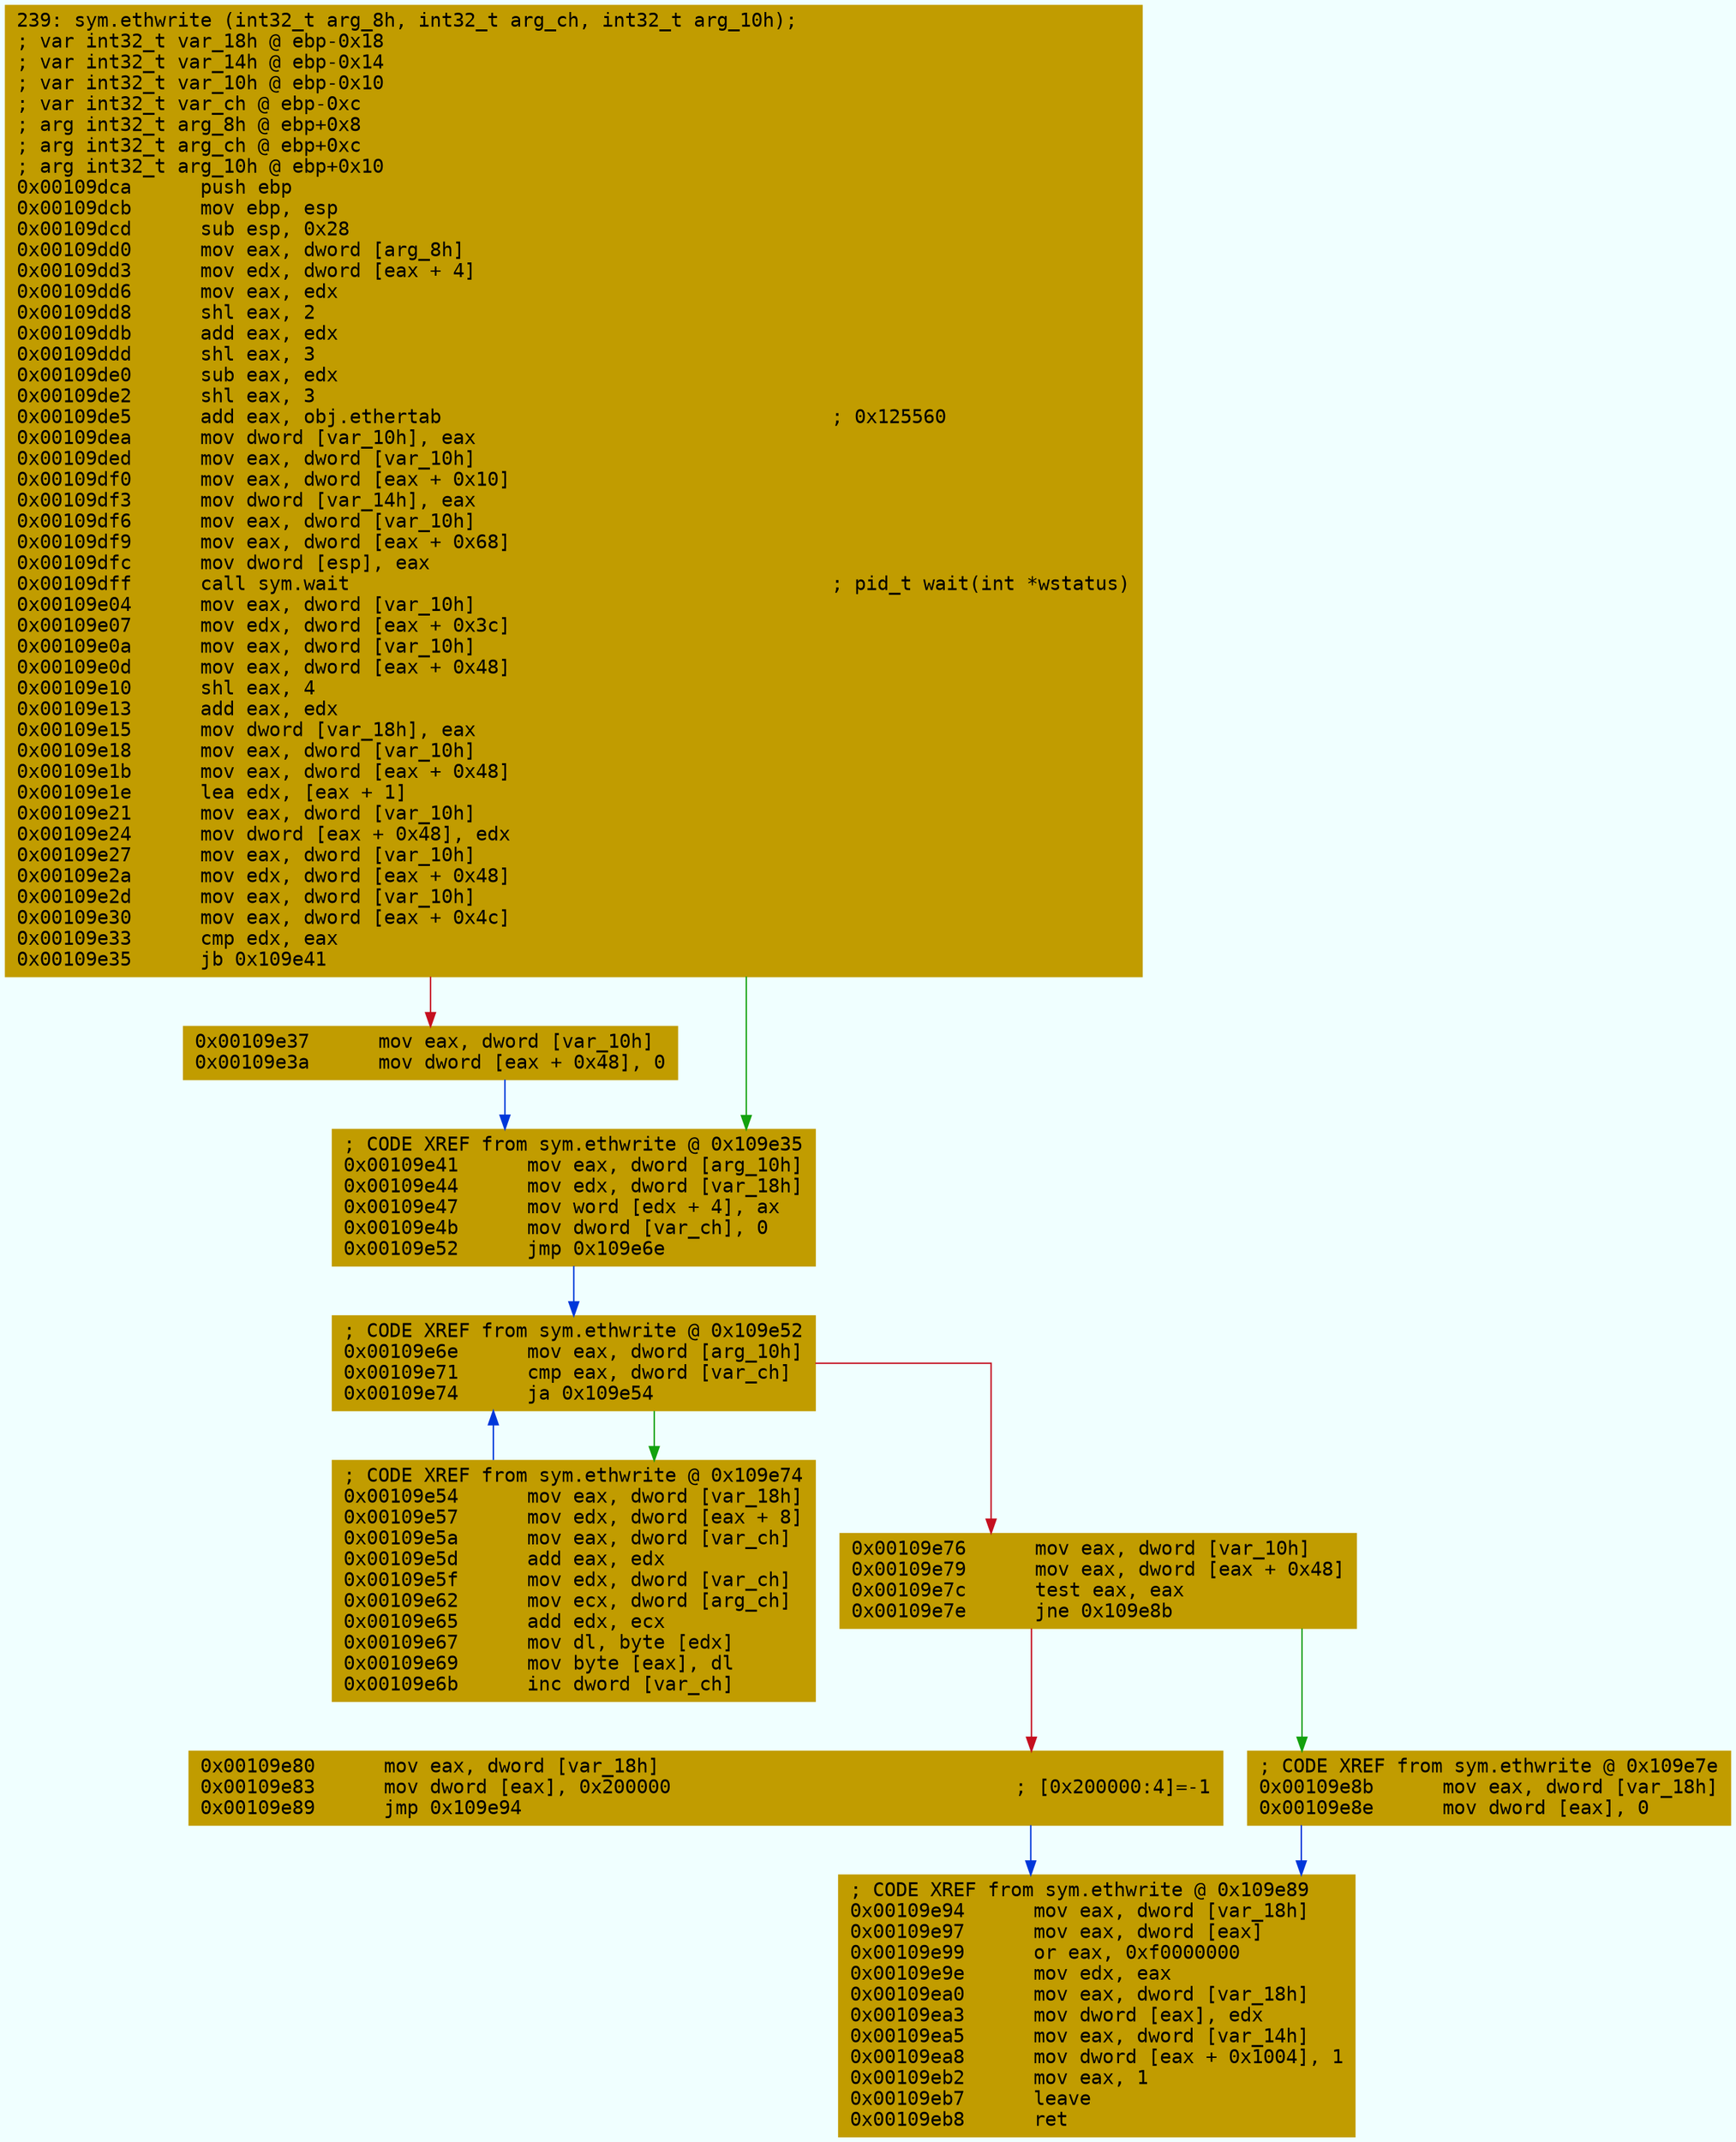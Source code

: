digraph code {
	graph [bgcolor=azure fontsize=8 fontname="Courier" splines="ortho"];
	node [fillcolor=gray style=filled shape=box];
	edge [arrowhead="normal"];
	"0x00109dca" [URL="sym.ethwrite/0x00109dca", fillcolor="#c19c00",color="#c19c00", fontname="Courier",label="239: sym.ethwrite (int32_t arg_8h, int32_t arg_ch, int32_t arg_10h);\l; var int32_t var_18h @ ebp-0x18\l; var int32_t var_14h @ ebp-0x14\l; var int32_t var_10h @ ebp-0x10\l; var int32_t var_ch @ ebp-0xc\l; arg int32_t arg_8h @ ebp+0x8\l; arg int32_t arg_ch @ ebp+0xc\l; arg int32_t arg_10h @ ebp+0x10\l0x00109dca      push ebp\l0x00109dcb      mov ebp, esp\l0x00109dcd      sub esp, 0x28\l0x00109dd0      mov eax, dword [arg_8h]\l0x00109dd3      mov edx, dword [eax + 4]\l0x00109dd6      mov eax, edx\l0x00109dd8      shl eax, 2\l0x00109ddb      add eax, edx\l0x00109ddd      shl eax, 3\l0x00109de0      sub eax, edx\l0x00109de2      shl eax, 3\l0x00109de5      add eax, obj.ethertab                                  ; 0x125560\l0x00109dea      mov dword [var_10h], eax\l0x00109ded      mov eax, dword [var_10h]\l0x00109df0      mov eax, dword [eax + 0x10]\l0x00109df3      mov dword [var_14h], eax\l0x00109df6      mov eax, dword [var_10h]\l0x00109df9      mov eax, dword [eax + 0x68]\l0x00109dfc      mov dword [esp], eax\l0x00109dff      call sym.wait                                          ; pid_t wait(int *wstatus)\l0x00109e04      mov eax, dword [var_10h]\l0x00109e07      mov edx, dword [eax + 0x3c]\l0x00109e0a      mov eax, dword [var_10h]\l0x00109e0d      mov eax, dword [eax + 0x48]\l0x00109e10      shl eax, 4\l0x00109e13      add eax, edx\l0x00109e15      mov dword [var_18h], eax\l0x00109e18      mov eax, dword [var_10h]\l0x00109e1b      mov eax, dword [eax + 0x48]\l0x00109e1e      lea edx, [eax + 1]\l0x00109e21      mov eax, dword [var_10h]\l0x00109e24      mov dword [eax + 0x48], edx\l0x00109e27      mov eax, dword [var_10h]\l0x00109e2a      mov edx, dword [eax + 0x48]\l0x00109e2d      mov eax, dword [var_10h]\l0x00109e30      mov eax, dword [eax + 0x4c]\l0x00109e33      cmp edx, eax\l0x00109e35      jb 0x109e41\l"]
	"0x00109e37" [URL="sym.ethwrite/0x00109e37", fillcolor="#c19c00",color="#c19c00", fontname="Courier",label="0x00109e37      mov eax, dword [var_10h]\l0x00109e3a      mov dword [eax + 0x48], 0\l"]
	"0x00109e41" [URL="sym.ethwrite/0x00109e41", fillcolor="#c19c00",color="#c19c00", fontname="Courier",label="; CODE XREF from sym.ethwrite @ 0x109e35\l0x00109e41      mov eax, dword [arg_10h]\l0x00109e44      mov edx, dword [var_18h]\l0x00109e47      mov word [edx + 4], ax\l0x00109e4b      mov dword [var_ch], 0\l0x00109e52      jmp 0x109e6e\l"]
	"0x00109e54" [URL="sym.ethwrite/0x00109e54", fillcolor="#c19c00",color="#c19c00", fontname="Courier",label="; CODE XREF from sym.ethwrite @ 0x109e74\l0x00109e54      mov eax, dword [var_18h]\l0x00109e57      mov edx, dword [eax + 8]\l0x00109e5a      mov eax, dword [var_ch]\l0x00109e5d      add eax, edx\l0x00109e5f      mov edx, dword [var_ch]\l0x00109e62      mov ecx, dword [arg_ch]\l0x00109e65      add edx, ecx\l0x00109e67      mov dl, byte [edx]\l0x00109e69      mov byte [eax], dl\l0x00109e6b      inc dword [var_ch]\l"]
	"0x00109e6e" [URL="sym.ethwrite/0x00109e6e", fillcolor="#c19c00",color="#c19c00", fontname="Courier",label="; CODE XREF from sym.ethwrite @ 0x109e52\l0x00109e6e      mov eax, dword [arg_10h]\l0x00109e71      cmp eax, dword [var_ch]\l0x00109e74      ja 0x109e54\l"]
	"0x00109e76" [URL="sym.ethwrite/0x00109e76", fillcolor="#c19c00",color="#c19c00", fontname="Courier",label="0x00109e76      mov eax, dword [var_10h]\l0x00109e79      mov eax, dword [eax + 0x48]\l0x00109e7c      test eax, eax\l0x00109e7e      jne 0x109e8b\l"]
	"0x00109e80" [URL="sym.ethwrite/0x00109e80", fillcolor="#c19c00",color="#c19c00", fontname="Courier",label="0x00109e80      mov eax, dword [var_18h]\l0x00109e83      mov dword [eax], 0x200000                              ; [0x200000:4]=-1\l0x00109e89      jmp 0x109e94\l"]
	"0x00109e8b" [URL="sym.ethwrite/0x00109e8b", fillcolor="#c19c00",color="#c19c00", fontname="Courier",label="; CODE XREF from sym.ethwrite @ 0x109e7e\l0x00109e8b      mov eax, dword [var_18h]\l0x00109e8e      mov dword [eax], 0\l"]
	"0x00109e94" [URL="sym.ethwrite/0x00109e94", fillcolor="#c19c00",color="#c19c00", fontname="Courier",label="; CODE XREF from sym.ethwrite @ 0x109e89\l0x00109e94      mov eax, dword [var_18h]\l0x00109e97      mov eax, dword [eax]\l0x00109e99      or eax, 0xf0000000\l0x00109e9e      mov edx, eax\l0x00109ea0      mov eax, dword [var_18h]\l0x00109ea3      mov dword [eax], edx\l0x00109ea5      mov eax, dword [var_14h]\l0x00109ea8      mov dword [eax + 0x1004], 1\l0x00109eb2      mov eax, 1\l0x00109eb7      leave\l0x00109eb8      ret\l"]
        "0x00109dca" -> "0x00109e41" [color="#13a10e"];
        "0x00109dca" -> "0x00109e37" [color="#c50f1f"];
        "0x00109e37" -> "0x00109e41" [color="#0037da"];
        "0x00109e41" -> "0x00109e6e" [color="#0037da"];
        "0x00109e54" -> "0x00109e6e" [color="#0037da"];
        "0x00109e6e" -> "0x00109e54" [color="#13a10e"];
        "0x00109e6e" -> "0x00109e76" [color="#c50f1f"];
        "0x00109e76" -> "0x00109e8b" [color="#13a10e"];
        "0x00109e76" -> "0x00109e80" [color="#c50f1f"];
        "0x00109e80" -> "0x00109e94" [color="#0037da"];
        "0x00109e8b" -> "0x00109e94" [color="#0037da"];
}

